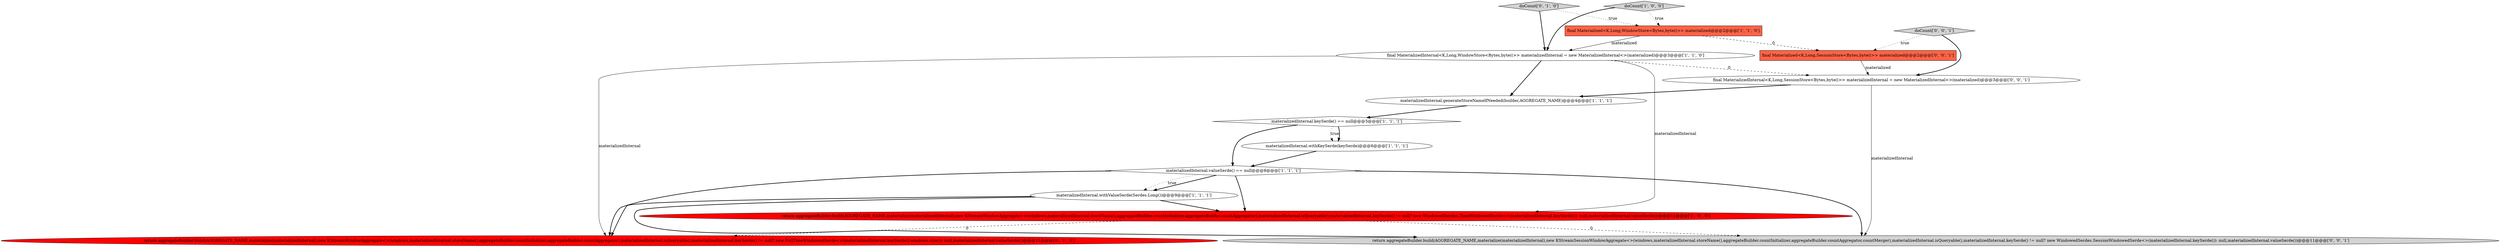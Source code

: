 digraph {
8 [style = filled, label = "return aggregateBuilder.build(AGGREGATE_NAME,materialize(materializedInternal),new KStreamWindowAggregate<>(windows,materializedInternal.storeName(),aggregateBuilder.countInitializer,aggregateBuilder.countAggregator),materializedInternal.isQueryable(),materializedInternal.keySerde() != null? new WindowedSerdes.TimeWindowedSerde<>(materializedInternal.keySerde()): null,materializedInternal.valueSerde())@@@11@@@['1', '0', '0']", fillcolor = red, shape = ellipse image = "AAA1AAABBB1BBB"];
10 [style = filled, label = "return aggregateBuilder.build(AGGREGATE_NAME,materialize(materializedInternal),new KStreamWindowAggregate<>(windows,materializedInternal.storeName(),aggregateBuilder.countInitializer,aggregateBuilder.countAggregator),materializedInternal.isQueryable(),materializedInternal.keySerde() != null? new FullTimeWindowedSerde<>(materializedInternal.keySerde(),windows.size()): null,materializedInternal.valueSerde())@@@11@@@['0', '1', '0']", fillcolor = red, shape = ellipse image = "AAA1AAABBB2BBB"];
3 [style = filled, label = "materializedInternal.valueSerde() == null@@@8@@@['1', '1', '1']", fillcolor = white, shape = diamond image = "AAA0AAABBB1BBB"];
1 [style = filled, label = "materializedInternal.generateStoreNameIfNeeded(builder,AGGREGATE_NAME)@@@4@@@['1', '1', '1']", fillcolor = white, shape = ellipse image = "AAA0AAABBB1BBB"];
0 [style = filled, label = "final Materialized<K,Long,WindowStore<Bytes,byte((>> materialized@@@2@@@['1', '1', '0']", fillcolor = tomato, shape = box image = "AAA0AAABBB1BBB"];
12 [style = filled, label = "final Materialized<K,Long,SessionStore<Bytes,byte((>> materialized@@@2@@@['0', '0', '1']", fillcolor = tomato, shape = box image = "AAA0AAABBB3BBB"];
13 [style = filled, label = "final MaterializedInternal<K,Long,SessionStore<Bytes,byte((>> materializedInternal = new MaterializedInternal<>(materialized)@@@3@@@['0', '0', '1']", fillcolor = white, shape = ellipse image = "AAA0AAABBB3BBB"];
7 [style = filled, label = "materializedInternal.keySerde() == null@@@5@@@['1', '1', '1']", fillcolor = white, shape = diamond image = "AAA0AAABBB1BBB"];
5 [style = filled, label = "materializedInternal.withKeySerde(keySerde)@@@6@@@['1', '1', '1']", fillcolor = white, shape = ellipse image = "AAA0AAABBB1BBB"];
9 [style = filled, label = "doCount['0', '1', '0']", fillcolor = lightgray, shape = diamond image = "AAA0AAABBB2BBB"];
14 [style = filled, label = "doCount['0', '0', '1']", fillcolor = lightgray, shape = diamond image = "AAA0AAABBB3BBB"];
11 [style = filled, label = "return aggregateBuilder.build(AGGREGATE_NAME,materialize(materializedInternal),new KStreamSessionWindowAggregate<>(windows,materializedInternal.storeName(),aggregateBuilder.countInitializer,aggregateBuilder.countAggregator,countMerger),materializedInternal.isQueryable(),materializedInternal.keySerde() != null? new WindowedSerdes.SessionWindowedSerde<>(materializedInternal.keySerde()): null,materializedInternal.valueSerde())@@@11@@@['0', '0', '1']", fillcolor = lightgray, shape = ellipse image = "AAA0AAABBB3BBB"];
4 [style = filled, label = "doCount['1', '0', '0']", fillcolor = lightgray, shape = diamond image = "AAA0AAABBB1BBB"];
2 [style = filled, label = "final MaterializedInternal<K,Long,WindowStore<Bytes,byte((>> materializedInternal = new MaterializedInternal<>(materialized)@@@3@@@['1', '1', '0']", fillcolor = white, shape = ellipse image = "AAA0AAABBB1BBB"];
6 [style = filled, label = "materializedInternal.withValueSerde(Serdes.Long())@@@9@@@['1', '1', '1']", fillcolor = white, shape = ellipse image = "AAA0AAABBB1BBB"];
5->3 [style = bold, label=""];
9->0 [style = dotted, label="true"];
8->10 [style = dashed, label="0"];
2->8 [style = solid, label="materializedInternal"];
14->12 [style = dotted, label="true"];
9->2 [style = bold, label=""];
13->11 [style = solid, label="materializedInternal"];
2->1 [style = bold, label=""];
12->13 [style = solid, label="materialized"];
4->0 [style = dotted, label="true"];
3->11 [style = bold, label=""];
3->6 [style = bold, label=""];
4->2 [style = bold, label=""];
0->12 [style = dashed, label="0"];
3->6 [style = dotted, label="true"];
1->7 [style = bold, label=""];
13->1 [style = bold, label=""];
7->3 [style = bold, label=""];
7->5 [style = dotted, label="true"];
3->10 [style = bold, label=""];
7->5 [style = bold, label=""];
2->10 [style = solid, label="materializedInternal"];
0->2 [style = solid, label="materialized"];
2->13 [style = dashed, label="0"];
3->8 [style = bold, label=""];
6->11 [style = bold, label=""];
6->10 [style = bold, label=""];
6->8 [style = bold, label=""];
14->13 [style = bold, label=""];
8->11 [style = dashed, label="0"];
}
